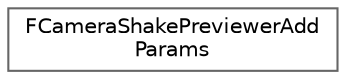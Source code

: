 digraph "Graphical Class Hierarchy"
{
 // INTERACTIVE_SVG=YES
 // LATEX_PDF_SIZE
  bgcolor="transparent";
  edge [fontname=Helvetica,fontsize=10,labelfontname=Helvetica,labelfontsize=10];
  node [fontname=Helvetica,fontsize=10,shape=box,height=0.2,width=0.4];
  rankdir="LR";
  Node0 [id="Node000000",label="FCameraShakePreviewerAdd\lParams",height=0.2,width=0.4,color="grey40", fillcolor="white", style="filled",URL="$da/d85/structFCameraShakePreviewerAddParams.html",tooltip=" "];
}
